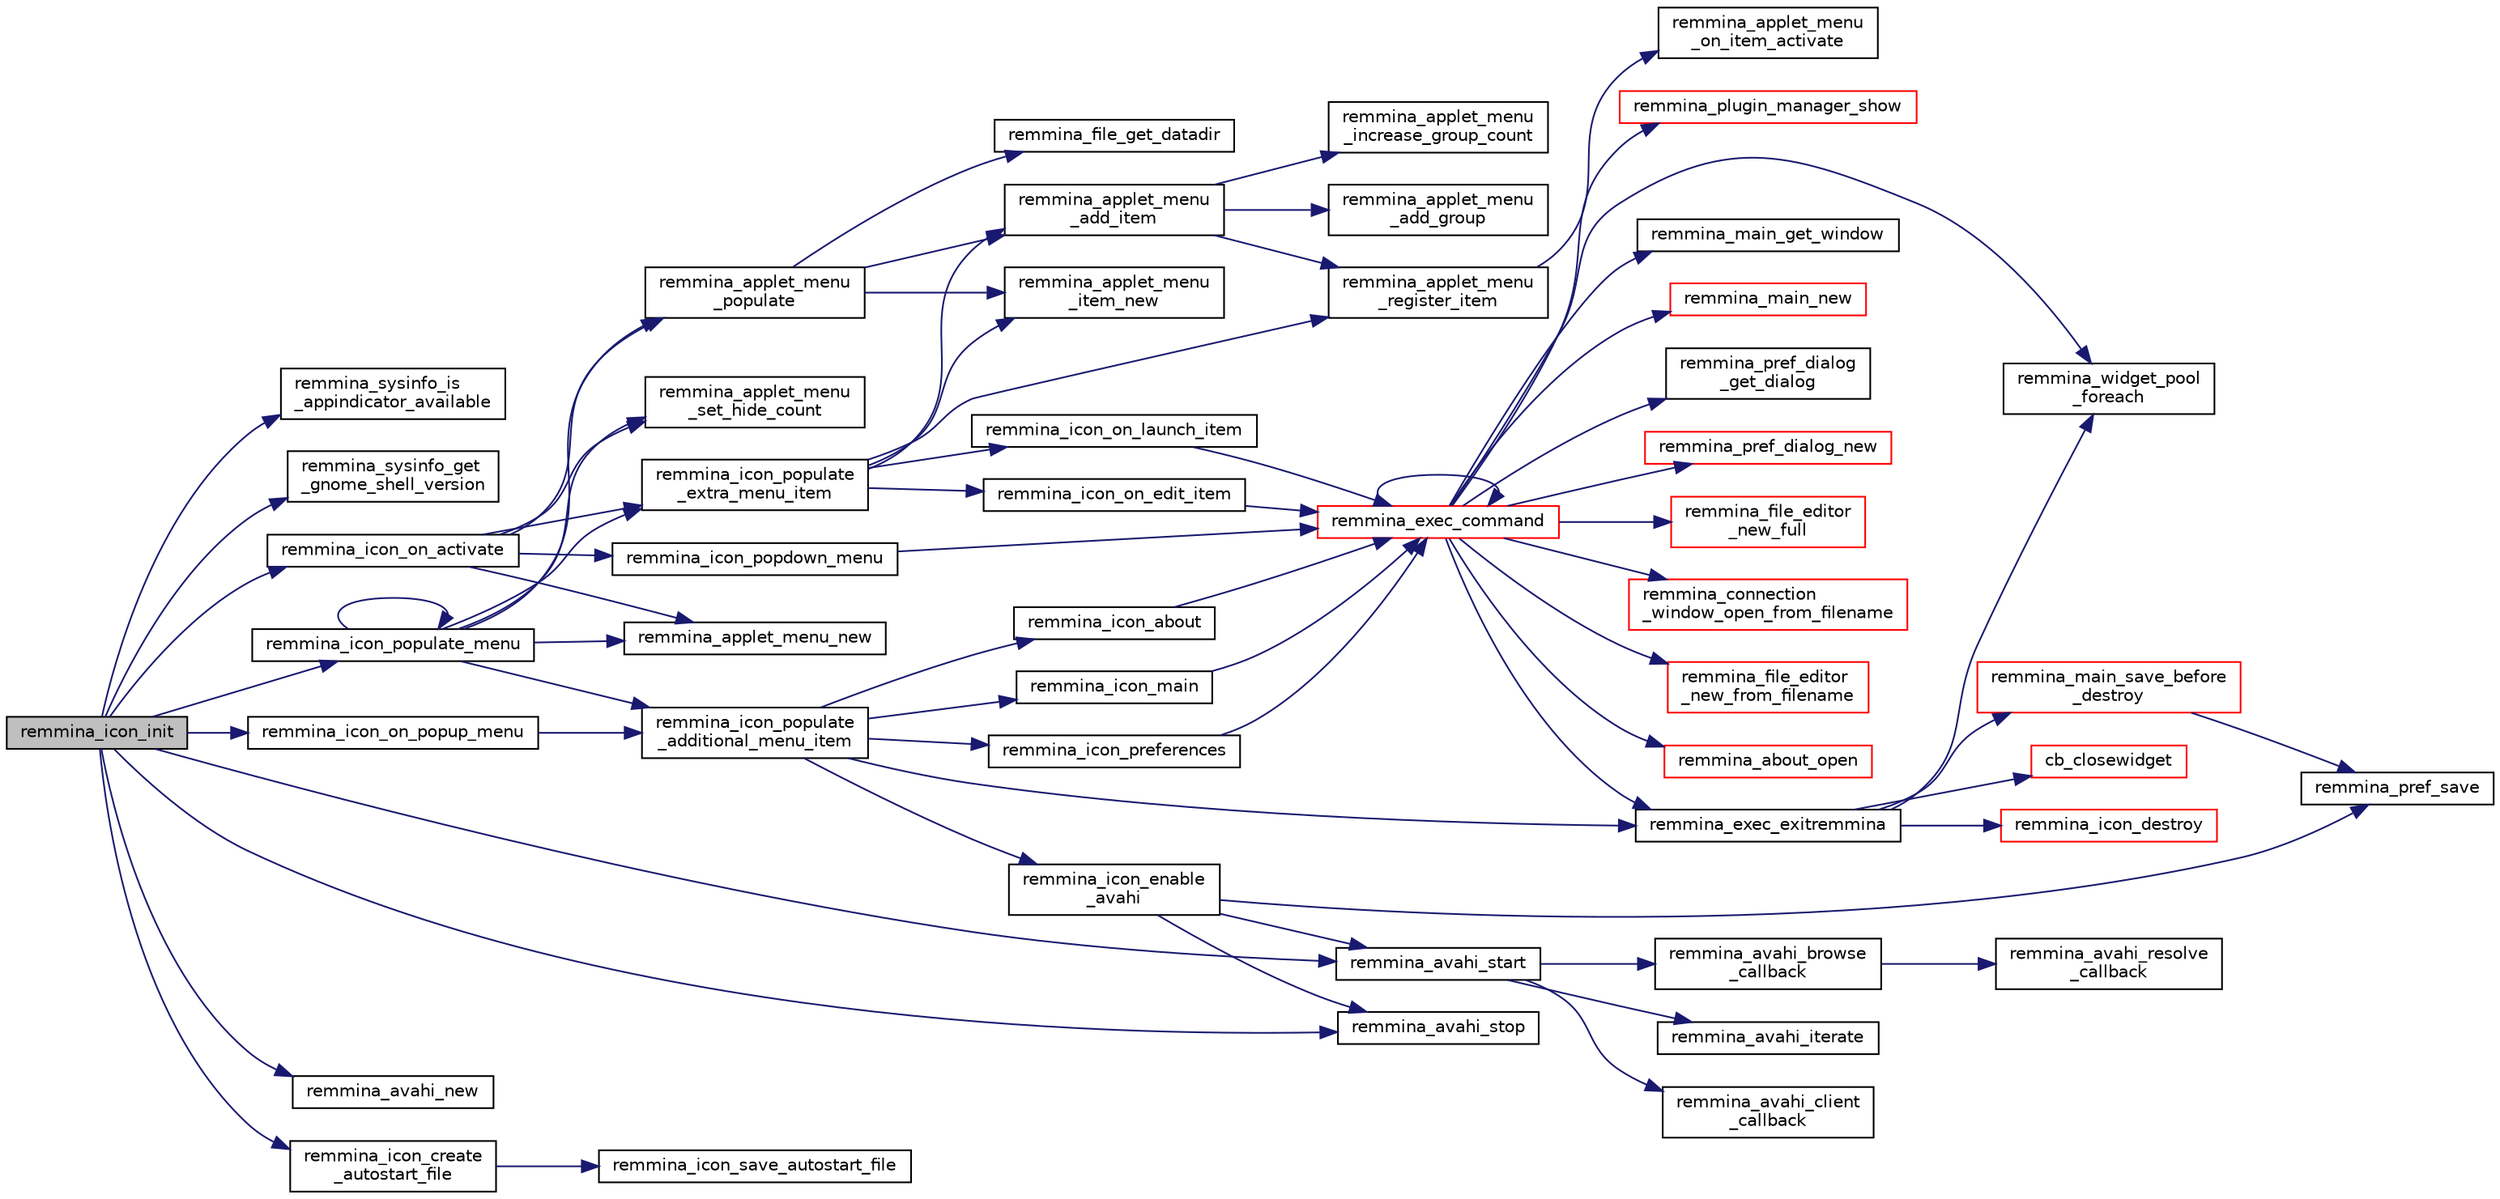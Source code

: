 digraph "remmina_icon_init"
{
  edge [fontname="Helvetica",fontsize="10",labelfontname="Helvetica",labelfontsize="10"];
  node [fontname="Helvetica",fontsize="10",shape=record];
  rankdir="LR";
  Node454 [label="remmina_icon_init",height=0.2,width=0.4,color="black", fillcolor="grey75", style="filled", fontcolor="black"];
  Node454 -> Node455 [color="midnightblue",fontsize="10",style="solid",fontname="Helvetica"];
  Node455 [label="remmina_sysinfo_is\l_appindicator_available",height=0.2,width=0.4,color="black", fillcolor="white", style="filled",URL="$remmina__sysinfo_8c.html#ae6ecf91edb905f3b2b39e33e05325590"];
  Node454 -> Node456 [color="midnightblue",fontsize="10",style="solid",fontname="Helvetica"];
  Node456 [label="remmina_sysinfo_get\l_gnome_shell_version",height=0.2,width=0.4,color="black", fillcolor="white", style="filled",URL="$remmina__sysinfo_8c.html#a79fd36823613c320001f0cdd2a97490f",tooltip="Query DBUS to get gnome shell version. "];
  Node454 -> Node457 [color="midnightblue",fontsize="10",style="solid",fontname="Helvetica"];
  Node457 [label="remmina_icon_populate_menu",height=0.2,width=0.4,color="black", fillcolor="white", style="filled",URL="$remmina__icon_8c.html#af80ed314f91d653237249d839c7fc3b2"];
  Node457 -> Node458 [color="midnightblue",fontsize="10",style="solid",fontname="Helvetica"];
  Node458 [label="remmina_applet_menu_new",height=0.2,width=0.4,color="black", fillcolor="white", style="filled",URL="$remmina__applet__menu_8c.html#adc65e597bc73ddbda587caa929efe872"];
  Node457 -> Node459 [color="midnightblue",fontsize="10",style="solid",fontname="Helvetica"];
  Node459 [label="remmina_applet_menu\l_set_hide_count",height=0.2,width=0.4,color="black", fillcolor="white", style="filled",URL="$remmina__applet__menu_8c.html#af2baabd1750dd1a95a0b36e601d99cfe"];
  Node457 -> Node460 [color="midnightblue",fontsize="10",style="solid",fontname="Helvetica"];
  Node460 [label="remmina_applet_menu\l_populate",height=0.2,width=0.4,color="black", fillcolor="white", style="filled",URL="$remmina__applet__menu_8c.html#a8029065504aef0e850d79f3823d18f66"];
  Node460 -> Node461 [color="midnightblue",fontsize="10",style="solid",fontname="Helvetica"];
  Node461 [label="remmina_file_get_datadir",height=0.2,width=0.4,color="black", fillcolor="white", style="filled",URL="$remmina__file__manager_8c.html#aa65bc30beb59d607ba430d966e7e27f5"];
  Node460 -> Node462 [color="midnightblue",fontsize="10",style="solid",fontname="Helvetica"];
  Node462 [label="remmina_applet_menu\l_item_new",height=0.2,width=0.4,color="black", fillcolor="white", style="filled",URL="$remmina__applet__menu__item_8c.html#a8518d5abbcb0cf2ff0923e41d55e1a96"];
  Node460 -> Node463 [color="midnightblue",fontsize="10",style="solid",fontname="Helvetica"];
  Node463 [label="remmina_applet_menu\l_add_item",height=0.2,width=0.4,color="black", fillcolor="white", style="filled",URL="$remmina__applet__menu_8c.html#a261d344be12cd270d8b81a26e1ad9d23"];
  Node463 -> Node464 [color="midnightblue",fontsize="10",style="solid",fontname="Helvetica"];
  Node464 [label="remmina_applet_menu\l_add_group",height=0.2,width=0.4,color="black", fillcolor="white", style="filled",URL="$remmina__applet__menu_8c.html#a9103d33954ab8afdfe3e3892db7caabb"];
  Node463 -> Node465 [color="midnightblue",fontsize="10",style="solid",fontname="Helvetica"];
  Node465 [label="remmina_applet_menu\l_increase_group_count",height=0.2,width=0.4,color="black", fillcolor="white", style="filled",URL="$remmina__applet__menu_8c.html#a00ccc046ebf9862d7030dac635a86dc6"];
  Node463 -> Node466 [color="midnightblue",fontsize="10",style="solid",fontname="Helvetica"];
  Node466 [label="remmina_applet_menu\l_register_item",height=0.2,width=0.4,color="black", fillcolor="white", style="filled",URL="$remmina__applet__menu_8c.html#abb924051b4e37930bed6aed12b653751"];
  Node466 -> Node467 [color="midnightblue",fontsize="10",style="solid",fontname="Helvetica"];
  Node467 [label="remmina_applet_menu\l_on_item_activate",height=0.2,width=0.4,color="black", fillcolor="white", style="filled",URL="$remmina__applet__menu_8c.html#ae92f8313a24f778e5ef39fdfb92a73f2"];
  Node457 -> Node468 [color="midnightblue",fontsize="10",style="solid",fontname="Helvetica"];
  Node468 [label="remmina_icon_populate\l_extra_menu_item",height=0.2,width=0.4,color="black", fillcolor="white", style="filled",URL="$remmina__icon_8c.html#a2847311861df3a2f1c8bbcd35cf3fd6f"];
  Node468 -> Node462 [color="midnightblue",fontsize="10",style="solid",fontname="Helvetica"];
  Node468 -> Node463 [color="midnightblue",fontsize="10",style="solid",fontname="Helvetica"];
  Node468 -> Node466 [color="midnightblue",fontsize="10",style="solid",fontname="Helvetica"];
  Node468 -> Node469 [color="midnightblue",fontsize="10",style="solid",fontname="Helvetica"];
  Node469 [label="remmina_icon_on_launch_item",height=0.2,width=0.4,color="black", fillcolor="white", style="filled",URL="$remmina__icon_8c.html#ad1699688680e12abcfd5c74dd2f76d83"];
  Node469 -> Node470 [color="midnightblue",fontsize="10",style="solid",fontname="Helvetica"];
  Node470 [label="remmina_exec_command",height=0.2,width=0.4,color="red", fillcolor="white", style="filled",URL="$remmina__exec_8c.html#a424cabdcff647797061e7482049d62a7"];
  Node470 -> Node471 [color="midnightblue",fontsize="10",style="solid",fontname="Helvetica"];
  Node471 [label="remmina_main_get_window",height=0.2,width=0.4,color="black", fillcolor="white", style="filled",URL="$remmina__main_8c.html#a7740488de65c0e642895cc9dfba07b6e"];
  Node470 -> Node472 [color="midnightblue",fontsize="10",style="solid",fontname="Helvetica"];
  Node472 [label="remmina_main_new",height=0.2,width=0.4,color="red", fillcolor="white", style="filled",URL="$remmina__main_8c.html#af14b1942a754d7b2f5c10266208ebe01"];
  Node470 -> Node551 [color="midnightblue",fontsize="10",style="solid",fontname="Helvetica"];
  Node551 [label="remmina_pref_dialog\l_get_dialog",height=0.2,width=0.4,color="black", fillcolor="white", style="filled",URL="$remmina__pref__dialog_8c.html#af87f153e3fc696f76da732d8e431be5a"];
  Node470 -> Node552 [color="midnightblue",fontsize="10",style="solid",fontname="Helvetica"];
  Node552 [label="remmina_pref_dialog_new",height=0.2,width=0.4,color="red", fillcolor="white", style="filled",URL="$remmina__pref__dialog_8c.html#a16091735af5c6ee31fb794a5fb860342"];
  Node470 -> Node558 [color="midnightblue",fontsize="10",style="solid",fontname="Helvetica"];
  Node558 [label="remmina_file_editor\l_new_full",height=0.2,width=0.4,color="red", fillcolor="white", style="filled",URL="$remmina__file__editor_8c.html#ab563344276cbcdf0fcea05b0b64c7aeb"];
  Node470 -> Node608 [color="midnightblue",fontsize="10",style="solid",fontname="Helvetica"];
  Node608 [label="remmina_connection\l_window_open_from_filename",height=0.2,width=0.4,color="red", fillcolor="white", style="filled",URL="$remmina__connection__window_8c.html#ab0ed27ef360efc7d92906cbabf9da5db"];
  Node470 -> Node799 [color="midnightblue",fontsize="10",style="solid",fontname="Helvetica"];
  Node799 [label="remmina_file_editor\l_new_from_filename",height=0.2,width=0.4,color="red", fillcolor="white", style="filled",URL="$remmina__file__editor_8c.html#aa9345cfe3fb32d326b652e96ee55eaea"];
  Node470 -> Node800 [color="midnightblue",fontsize="10",style="solid",fontname="Helvetica"];
  Node800 [label="remmina_about_open",height=0.2,width=0.4,color="red", fillcolor="white", style="filled",URL="$remmina__about_8c.html#a3ad768979e0945a162018c6d596c90f4"];
  Node470 -> Node470 [color="midnightblue",fontsize="10",style="solid",fontname="Helvetica"];
  Node470 -> Node801 [color="midnightblue",fontsize="10",style="solid",fontname="Helvetica"];
  Node801 [label="remmina_plugin_manager_show",height=0.2,width=0.4,color="red", fillcolor="white", style="filled",URL="$remmina__plugin__manager_8c.html#aedec4e9cf18d99a559aa51065c2bc276"];
  Node470 -> Node734 [color="midnightblue",fontsize="10",style="solid",fontname="Helvetica"];
  Node734 [label="remmina_widget_pool\l_foreach",height=0.2,width=0.4,color="black", fillcolor="white", style="filled",URL="$remmina__widget__pool_8c.html#a53fad3994b2550300cfd4fd8bb2a2b5b"];
  Node470 -> Node774 [color="midnightblue",fontsize="10",style="solid",fontname="Helvetica"];
  Node774 [label="remmina_exec_exitremmina",height=0.2,width=0.4,color="black", fillcolor="white", style="filled",URL="$remmina__exec_8c.html#a206abe0e916081b29c5faa52330e2271"];
  Node774 -> Node775 [color="midnightblue",fontsize="10",style="solid",fontname="Helvetica"];
  Node775 [label="remmina_main_save_before\l_destroy",height=0.2,width=0.4,color="red", fillcolor="white", style="filled",URL="$remmina__main_8c.html#a009f32092bd1d8dcd8e783d25416f3df"];
  Node775 -> Node544 [color="midnightblue",fontsize="10",style="solid",fontname="Helvetica"];
  Node544 [label="remmina_pref_save",height=0.2,width=0.4,color="black", fillcolor="white", style="filled",URL="$remmina__pref_8c.html#a1c614a5e7dc3cd415be6e0a926e26983"];
  Node774 -> Node734 [color="midnightblue",fontsize="10",style="solid",fontname="Helvetica"];
  Node774 -> Node777 [color="midnightblue",fontsize="10",style="solid",fontname="Helvetica"];
  Node777 [label="cb_closewidget",height=0.2,width=0.4,color="red", fillcolor="white", style="filled",URL="$remmina__exec_8c.html#a0ffd51ed283da4640c920e75e89e694a"];
  Node774 -> Node778 [color="midnightblue",fontsize="10",style="solid",fontname="Helvetica"];
  Node778 [label="remmina_icon_destroy",height=0.2,width=0.4,color="red", fillcolor="white", style="filled",URL="$remmina__icon_8c.html#a25b1d13f76ddf6a51836d780eda5fab1"];
  Node468 -> Node805 [color="midnightblue",fontsize="10",style="solid",fontname="Helvetica"];
  Node805 [label="remmina_icon_on_edit_item",height=0.2,width=0.4,color="black", fillcolor="white", style="filled",URL="$remmina__icon_8c.html#af8708120906a8dc41a7998ebf9ecd129"];
  Node805 -> Node470 [color="midnightblue",fontsize="10",style="solid",fontname="Helvetica"];
  Node457 -> Node806 [color="midnightblue",fontsize="10",style="solid",fontname="Helvetica"];
  Node806 [label="remmina_icon_populate\l_additional_menu_item",height=0.2,width=0.4,color="black", fillcolor="white", style="filled",URL="$remmina__icon_8c.html#a8aaf73ed94cf20dcce1c7be26262cb56"];
  Node806 -> Node807 [color="midnightblue",fontsize="10",style="solid",fontname="Helvetica"];
  Node807 [label="remmina_icon_main",height=0.2,width=0.4,color="black", fillcolor="white", style="filled",URL="$remmina__icon_8c.html#a920476110ab6410c8fc8cf734109e497"];
  Node807 -> Node470 [color="midnightblue",fontsize="10",style="solid",fontname="Helvetica"];
  Node806 -> Node808 [color="midnightblue",fontsize="10",style="solid",fontname="Helvetica"];
  Node808 [label="remmina_icon_preferences",height=0.2,width=0.4,color="black", fillcolor="white", style="filled",URL="$remmina__icon_8c.html#ad3b0e3d12e4854eae05b1afea19da404"];
  Node808 -> Node470 [color="midnightblue",fontsize="10",style="solid",fontname="Helvetica"];
  Node806 -> Node809 [color="midnightblue",fontsize="10",style="solid",fontname="Helvetica"];
  Node809 [label="remmina_icon_about",height=0.2,width=0.4,color="black", fillcolor="white", style="filled",URL="$remmina__icon_8c.html#a5cdf1958ef01e49889bcee2e90e2cf71"];
  Node809 -> Node470 [color="midnightblue",fontsize="10",style="solid",fontname="Helvetica"];
  Node806 -> Node810 [color="midnightblue",fontsize="10",style="solid",fontname="Helvetica"];
  Node810 [label="remmina_icon_enable\l_avahi",height=0.2,width=0.4,color="black", fillcolor="white", style="filled",URL="$remmina__icon_8c.html#ac424cc450aa98c2a0fe2494cddff48a6"];
  Node810 -> Node782 [color="midnightblue",fontsize="10",style="solid",fontname="Helvetica"];
  Node782 [label="remmina_avahi_start",height=0.2,width=0.4,color="black", fillcolor="white", style="filled",URL="$remmina__avahi_8c.html#a1ec851b22607dd1171ecdd5cca735b71"];
  Node782 -> Node783 [color="midnightblue",fontsize="10",style="solid",fontname="Helvetica"];
  Node783 [label="remmina_avahi_client\l_callback",height=0.2,width=0.4,color="black", fillcolor="white", style="filled",URL="$remmina__avahi_8c.html#a06890e127f3d58d93e6ba31051c816d7"];
  Node782 -> Node784 [color="midnightblue",fontsize="10",style="solid",fontname="Helvetica"];
  Node784 [label="remmina_avahi_browse\l_callback",height=0.2,width=0.4,color="black", fillcolor="white", style="filled",URL="$remmina__avahi_8c.html#a1275ffa50fdda727520512496ef6f80d"];
  Node784 -> Node785 [color="midnightblue",fontsize="10",style="solid",fontname="Helvetica"];
  Node785 [label="remmina_avahi_resolve\l_callback",height=0.2,width=0.4,color="black", fillcolor="white", style="filled",URL="$remmina__avahi_8c.html#afc3091cc602d3fa0670405c6c17125de"];
  Node782 -> Node786 [color="midnightblue",fontsize="10",style="solid",fontname="Helvetica"];
  Node786 [label="remmina_avahi_iterate",height=0.2,width=0.4,color="black", fillcolor="white", style="filled",URL="$remmina__avahi_8c.html#ab7c9f88b990e204955c7e02f6fee17c9"];
  Node810 -> Node780 [color="midnightblue",fontsize="10",style="solid",fontname="Helvetica"];
  Node780 [label="remmina_avahi_stop",height=0.2,width=0.4,color="black", fillcolor="white", style="filled",URL="$remmina__avahi_8c.html#a74b9962d6ef442e9c0a84293e2eaed30"];
  Node810 -> Node544 [color="midnightblue",fontsize="10",style="solid",fontname="Helvetica"];
  Node806 -> Node774 [color="midnightblue",fontsize="10",style="solid",fontname="Helvetica"];
  Node457 -> Node457 [color="midnightblue",fontsize="10",style="solid",fontname="Helvetica"];
  Node454 -> Node811 [color="midnightblue",fontsize="10",style="solid",fontname="Helvetica"];
  Node811 [label="remmina_icon_on_popup_menu",height=0.2,width=0.4,color="black", fillcolor="white", style="filled",URL="$remmina__icon_8c.html#a95b917790eeb38e48137018796bdda93"];
  Node811 -> Node806 [color="midnightblue",fontsize="10",style="solid",fontname="Helvetica"];
  Node454 -> Node812 [color="midnightblue",fontsize="10",style="solid",fontname="Helvetica"];
  Node812 [label="remmina_icon_on_activate",height=0.2,width=0.4,color="black", fillcolor="white", style="filled",URL="$remmina__icon_8c.html#af175fef31eb95974094088235b3a2b1d"];
  Node812 -> Node458 [color="midnightblue",fontsize="10",style="solid",fontname="Helvetica"];
  Node812 -> Node459 [color="midnightblue",fontsize="10",style="solid",fontname="Helvetica"];
  Node812 -> Node460 [color="midnightblue",fontsize="10",style="solid",fontname="Helvetica"];
  Node812 -> Node468 [color="midnightblue",fontsize="10",style="solid",fontname="Helvetica"];
  Node812 -> Node813 [color="midnightblue",fontsize="10",style="solid",fontname="Helvetica"];
  Node813 [label="remmina_icon_popdown_menu",height=0.2,width=0.4,color="black", fillcolor="white", style="filled",URL="$remmina__icon_8c.html#a444be76e3c3a065279c5f9abc7fae833"];
  Node813 -> Node470 [color="midnightblue",fontsize="10",style="solid",fontname="Helvetica"];
  Node454 -> Node781 [color="midnightblue",fontsize="10",style="solid",fontname="Helvetica"];
  Node781 [label="remmina_avahi_new",height=0.2,width=0.4,color="black", fillcolor="white", style="filled",URL="$remmina__avahi_8c.html#a43319a5eff255c9b41dc8848cea6185f"];
  Node454 -> Node782 [color="midnightblue",fontsize="10",style="solid",fontname="Helvetica"];
  Node454 -> Node780 [color="midnightblue",fontsize="10",style="solid",fontname="Helvetica"];
  Node454 -> Node814 [color="midnightblue",fontsize="10",style="solid",fontname="Helvetica"];
  Node814 [label="remmina_icon_create\l_autostart_file",height=0.2,width=0.4,color="black", fillcolor="white", style="filled",URL="$remmina__icon_8c.html#a5a3b4f281c19f24645a895d3caab3ea0"];
  Node814 -> Node815 [color="midnightblue",fontsize="10",style="solid",fontname="Helvetica"];
  Node815 [label="remmina_icon_save_autostart_file",height=0.2,width=0.4,color="black", fillcolor="white", style="filled",URL="$remmina__icon_8c.html#a15b625603bb0eb191fca9e77d2821735"];
}
